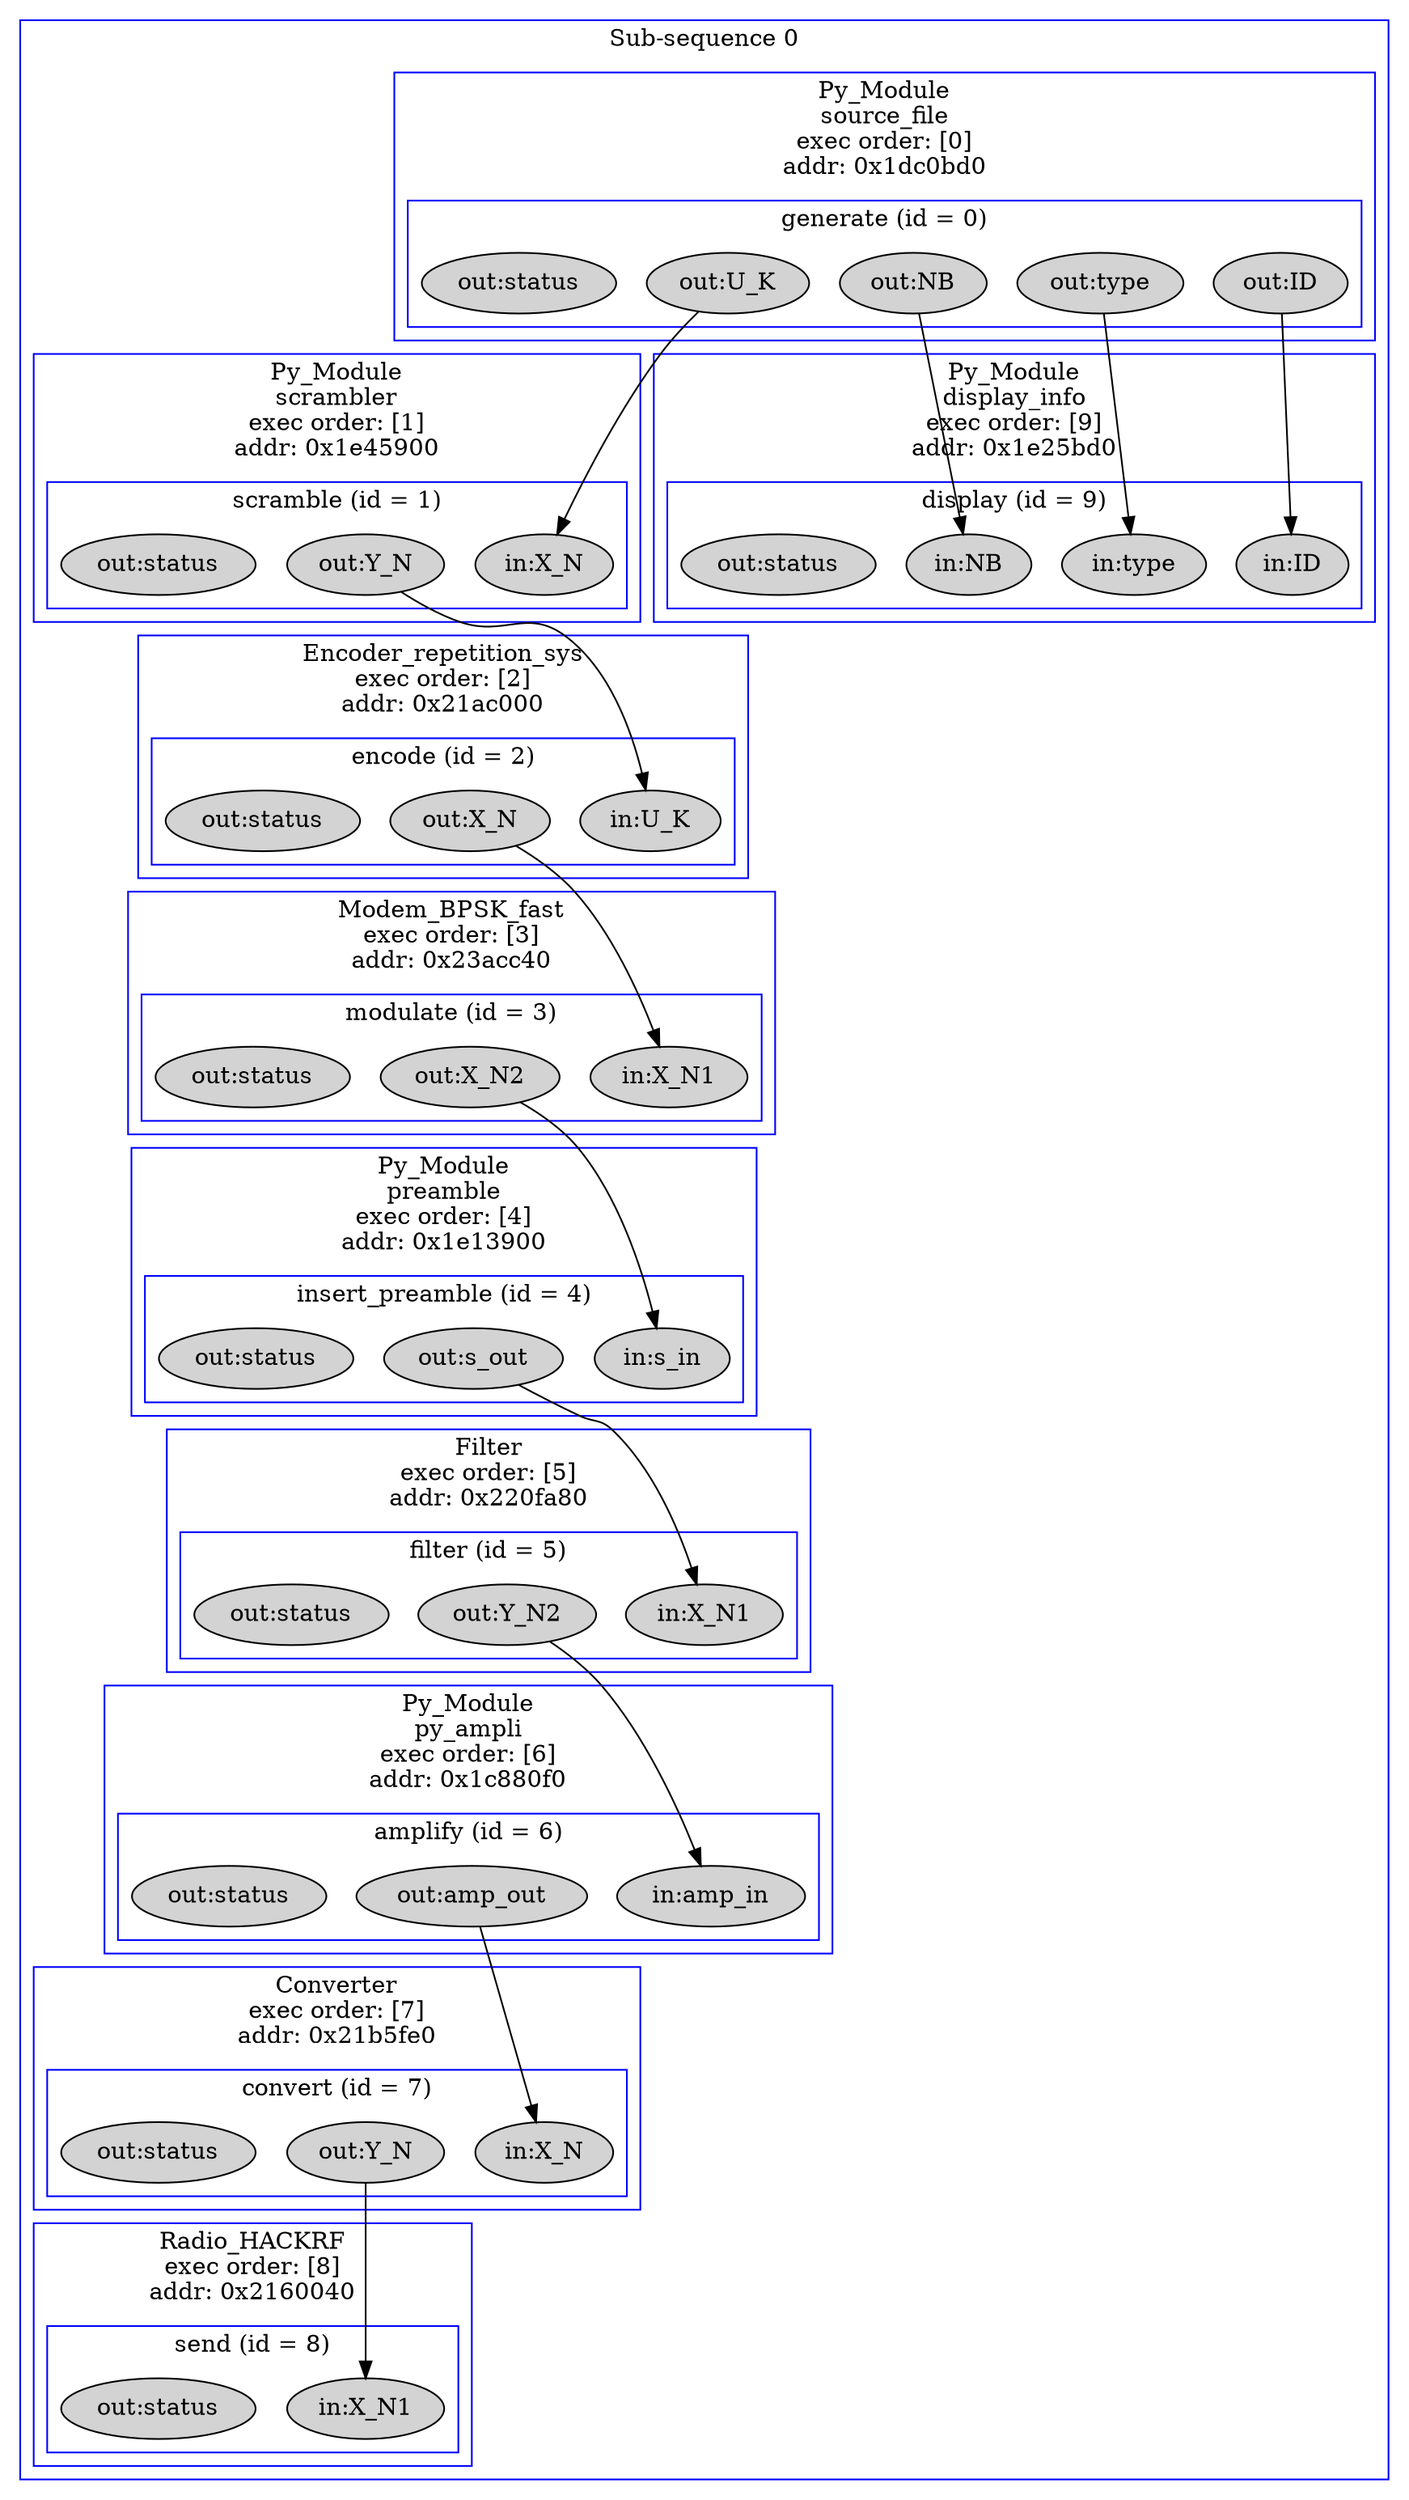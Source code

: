 digraph Sequence {
	subgraph "cluster_Sub-sequence 0_0x1c0f710" {
		node [style=filled];
		subgraph "cluster_0x1dc0bd0_0x1c822a0" {
			node [style=filled];
			subgraph "cluster_0x2199140" {
				node [style=filled];
				"0x217bd40"[label="out:U_K"];
				"0x22b1490"[label="out:NB"];
				"0x2182580"[label="out:ID"];
				"0x23b9840"[label="out:type"];
				"0x23d54c0"[label="out:status"];
				label="generate (id = 0)";
				color=blue;
			}
			label="Py_Module
source_file
exec order: [0]
addr: 0x1dc0bd0";
			color=blue;
		}
		subgraph "cluster_0x1e45900_0x203a920" {
			node [style=filled];
			subgraph "cluster_0x2199148" {
				node [style=filled];
				"0x2221e60"[label="in:X_N"];
				"0x23df4c0"[label="out:Y_N"];
				"0x23acb50"[label="out:status"];
				label="scramble (id = 1)";
				color=blue;
			}
			label="Py_Module
scrambler
exec order: [1]
addr: 0x1e45900";
			color=blue;
		}
		subgraph "cluster_0x21ac000_0x1e3a5b0" {
			node [style=filled];
			subgraph "cluster_0x2199150" {
				node [style=filled];
				"0x23ece00"[label="in:U_K"];
				"0x23cf410"[label="out:X_N"];
				"0x2226410"[label="out:status"];
				label="encode (id = 2)";
				color=blue;
			}
			label="Encoder_repetition_sys
exec order: [2]
addr: 0x21ac000";
			color=blue;
		}
		subgraph "cluster_0x23acc40_0x1ce0e60" {
			node [style=filled];
			subgraph "cluster_0x2199158" {
				node [style=filled];
				"0x225b1b0"[label="in:X_N1"];
				"0x22a2000"[label="out:X_N2"];
				"0x22a2090"[label="out:status"];
				label="modulate (id = 3)";
				color=blue;
			}
			label="Modem_BPSK_fast
exec order: [3]
addr: 0x23acc40";
			color=blue;
		}
		subgraph "cluster_0x1e13900_0x20038b0" {
			node [style=filled];
			subgraph "cluster_0x2199160" {
				node [style=filled];
				"0x2081c60"[label="in:s_in"];
				"0x21275b0"[label="out:s_out"];
				"0x2127640"[label="out:status"];
				label="insert_preamble (id = 4)";
				color=blue;
			}
			label="Py_Module
preamble
exec order: [4]
addr: 0x1e13900";
			color=blue;
		}
		subgraph "cluster_0x220fa80_0x1f0dfc0" {
			node [style=filled];
			subgraph "cluster_0x2199168" {
				node [style=filled];
				"0x23fa360"[label="in:X_N1"];
				"0x23fa430"[label="out:Y_N2"];
				"0x21c84d0"[label="out:status"];
				label="filter (id = 5)";
				color=blue;
			}
			label="Filter
exec order: [5]
addr: 0x220fa80";
			color=blue;
		}
		subgraph "cluster_0x1c880f0_0x1b89a20" {
			node [style=filled];
			subgraph "cluster_0x2199170" {
				node [style=filled];
				"0x1dddcb0"[label="in:amp_in"];
				"0x1d81cb0"[label="out:amp_out"];
				"0x1ee8790"[label="out:status"];
				label="amplify (id = 6)";
				color=blue;
			}
			label="Py_Module
py_ampli
exec order: [6]
addr: 0x1c880f0";
			color=blue;
		}
		subgraph "cluster_0x21b5fe0_0x245f7d0" {
			node [style=filled];
			subgraph "cluster_0x2199178" {
				node [style=filled];
				"0x223d5a0"[label="in:X_N"];
				"0x1ec43f0"[label="out:Y_N"];
				"0x21b60d0"[label="out:status"];
				label="convert (id = 7)";
				color=blue;
			}
			label="Converter
exec order: [7]
addr: 0x21b5fe0";
			color=blue;
		}
		subgraph "cluster_0x2160040_0x1d87ef0" {
			node [style=filled];
			subgraph "cluster_0x2199180" {
				node [style=filled];
				"0x1f42990"[label="in:X_N1"];
				"0x1f80690"[label="out:status"];
				label="send (id = 8)";
				color=blue;
			}
			label="Radio_HACKRF
exec order: [8]
addr: 0x2160040";
			color=blue;
		}
		subgraph "cluster_0x1e25bd0_0x1ebc4a0" {
			node [style=filled];
			subgraph "cluster_0x2199188" {
				node [style=filled];
				"0x218b1d0"[label="in:NB"];
				"0x207ffe0"[label="in:ID"];
				"0x1fe91f0"[label="in:type"];
				"0x2148c40"[label="out:status"];
				label="display (id = 9)";
				color=blue;
			}
			label="Py_Module
display_info
exec order: [9]
addr: 0x1e25bd0";
			color=blue;
		}
		label="Sub-sequence 0";
		color=blue;
	}
	"0x217bd40" -> "0x2221e60"
	"0x22b1490" -> "0x218b1d0"
	"0x2182580" -> "0x207ffe0"
	"0x23b9840" -> "0x1fe91f0"
	"0x23df4c0" -> "0x23ece00"
	"0x23cf410" -> "0x225b1b0"
	"0x22a2000" -> "0x2081c60"
	"0x21275b0" -> "0x23fa360"
	"0x23fa430" -> "0x1dddcb0"
	"0x1d81cb0" -> "0x223d5a0"
	"0x1ec43f0" -> "0x1f42990"
}

